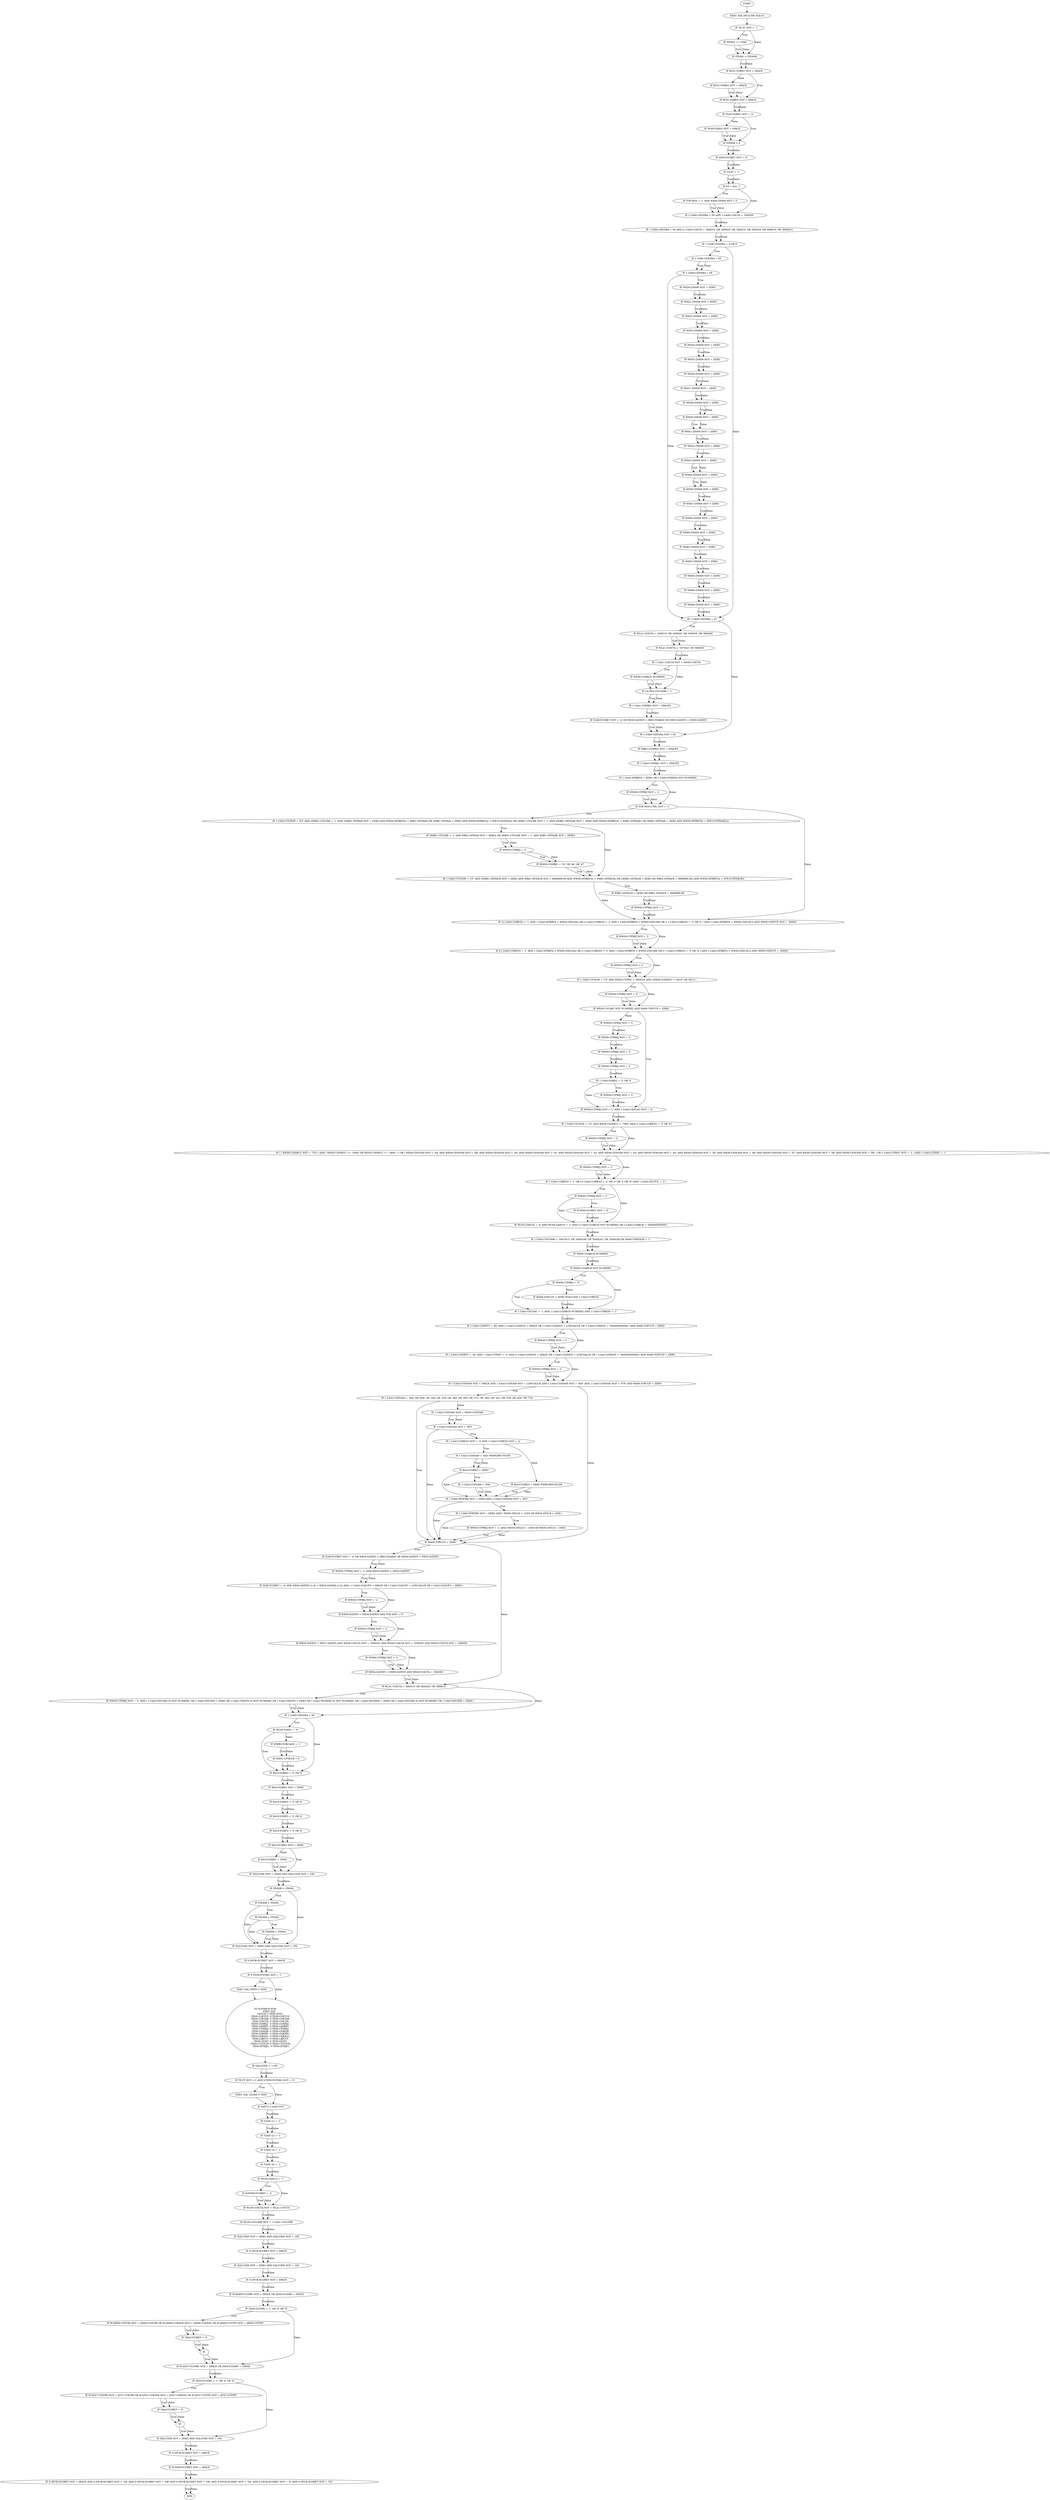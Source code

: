 digraph "control-flow" {
	363 [label=START]
	0 [label="EXEC SQL INCLUDE SQLCA"]
	1 [label="IF TE-FT NOT = '1' "]
	2 [label="IF ITE00L <= 0500 "]
	5 [label="IF ITE00L > ITE00M "]
	7 [label="IF BC01-YGREG NOT = SPACE "]
	9 [label="IF BC01-YGREG NOT = SPACE "]
	13 [label="IF BC01-YGREG NOT = SPACE "]
	16 [label="IF ZL9Z-YGREG NOT = 'A' "]
	18 [label="IF Z93P-YGREG NOT = SPACE "]
	21 [label="IF ITE00R > 0 "]
	24 [label="IF Z004-YCORET NOT = '0' "]
	26 [label="IF UA-FI = '1' "]
	29 [label="IF FT = ALL '1' "]
	30 [label="IF TOP-ANN = '1' AND WA00-ZN009 NOT = 0 "]
	33 [label="IF 1-UA00-CEENRA = 00 AND 1-UA40-COICTA = '500050' "]
	35 [label="IF 1-UA00-CEENRA = 00 AND (1-UA40-COICTA = '400010' OR '400020' OR '500010' OR '500020' OR '600010' OR '600020') "]
	37 [label="IF 1-UA00-CEENRA = 0 OR 9 "]
	38 [label="IF 1-UA00-CEENRA = 00 "]
	90 [label="IF 1-UA00-CEENRA = 01 "]
	41 [label="IF 1-UA00-CEENRA = 09 "]
	91 [label="IF WL41-COICTA = '400010' OR '400020' OR '400050' OR '980260'"]
	108 [label="IF 1-UA00-CEENRA NOT = 03 "]
	42 [label="IF WH20-ZN009 NOT = ZERO "]
	94 [label="IF WL41-COICTA = '057942' OR '988550' "]
	110 [label="IF WB61-COMRJ1 NOT = SPACES "]
	44 [label="IF WH21-ZN009 NOT = ZERO "]
	97 [label="IF 1-UA41-COICTA NOT = WE00-COICTA "]
	112 [label="IF 1-UA43-COMRJ1 NOT = SPACES "]
	46 [label="IF WH22-ZN009 NOT = ZERO "]
	98 [label="IF WE00-COARCD NUMERIC "]
	101 [label="IF UA-PE2-COCOMR = '1' "]
	114 [label="IF 1-UA43-MTBRT4 = ZERO OR 1-UA43-MTBRT4 NOT NUMERIC "]
	48 [label="IF WH33-ZN009 NOT = ZERO "]
	103 [label="IF 1-UA41-COMRJ1 NOT = SPACES "]
	115 [label="IF WW00-CTPREJ NOT = 'L' "]
	118 [label="IF TOP-NON-CTRL NOT = '1' "]
	50 [label="IF WH34-ZN009 NOT = ZERO "]
	105 [label="IF ZL66-YCORET NOT = 'A' OR WE03-DATEFI > 9B02-YDABAT OR WE03-DATEFI < WE00-DATEFI "]
	119 [label="IF 1-UA43-CTCDOP = 'DT' AND ((WB61-CTSURE = '1' AND ((WB61-MTFAAI NOT = ZERO AND WW00-MTBRT42 > WB61-MTFAAI) OR (WB61-MTFAAI = ZERO AND WW00-MTBRT42 > WW10-MTFAAI))) OR (WB61-CTSURE NOT = '1' AND ((WB61-MTFAAE NOT = ZERO AND WW00-MTBRT42 > WB61-MTFAAE) OR (WB61-MTFAAE = ZERO AND WW00-MTBRT42 > WW10-MTFAAE)))) "]
	136 [label="IF ((1-UA43-CORESO = '1' AND 1-UA43-MTBRT4 < WW00-ZN016A) OR (1-UA43-CORESO = '2' AND 1-UA43-MTBRT4 < WW00-ZN016B) OR (( 1-UA43-CORESO = '3' OR '4' ) AND 1-UA43-MTBRT4 < WW00-ZN016C)) AND WE00-COETCF NOT = '30004' "]
	52 [label="IF WH35-ZN009 NOT = ZERO "]
	120 [label="IF (WB61-CTSURE = '1' AND WB61-MTFAAI NOT = ZERO) OR (WB61-CTSURE NOT = '1' AND WB61-MTFAAE NOT = ZERO) "]
	128 [label="IF 1-UA43-CTCDOP = 'CT' AND ((WB61-MTFACR NOT = ZERO AND WB61-MTFACR NOT = 9999999.99 AND WW00-MTBRT42 > WB61-MTFACR) OR ((WB61-MTFACR = ZERO OR WB61-MTFACR = 9999999.99) AND WW00-MTBRT42 > WW10-MTFACR)) "]
	137 [label="IF WW00-CTPREJ NOT = 'L' "]
	140 [label="IF ((1-UA43-CORESO = '1' AND 1-UA43-MTBRT4 < WW05-ZN016A) OR (1-UA43-CORESO = '2' AND 1-UA43-MTBRT4 < WW05-ZN016B) OR (( 1-UA43-CORESO = '3' OR '4' ) AND 1-UA43-MTBRT4 < WW05-ZN016C)) AND WE00-COETCF = '30004' "]
	54 [label="IF WH36-ZN009 NOT = ZERO "]
	123 [label="IF WW00-CTPREJ = 'L' "]
	129 [label="IF WB61-MTFACR = ZERO OR WB61-MTFACR = 9999999.99 "]
	141 [label="IF WW00-CTPREJ NOT = 'L' "]
	144 [label="IF 1-UA43-CTCDOP = 'CT' AND WE00-CTOPI2 = '000014' AND (WE00-CODMCC = '6010' OR '6011') "]
	56 [label="IF WH37-ZN009 NOT = ZERO "]
	125 [label="IF WW00-COMRJ1 = '33' OR '46' OR '47' "]
	132 [label="IF WW00-CTPREJ NOT = 'L' "]
	145 [label="IF WW00-CTPREJ NOT = 'L' "]
	148 [label="IF WE00-COCART NOT NUMERIC AND WA00-TOPCUP = ZERO "]
	58 [label="IF WH38-ZN009 NOT = ZERO "]
	150 [label="IF WW00-CTPREJ NOT = 'L' "]
	163 [label="IF WW00-CTPREJ NOT = 'L' AND 1-UA43-CEPLAG NOT = 'A' "]
	60 [label="IF WH40-ZN009 NOT = ZERO "]
	152 [label="IF WW00-CTPREJ NOT = 'L' "]
	165 [label="IF 1-UA43-CTCDOP = 'CT' AND WE00-CODMCC = '7995' AND (1-UA43-CORESO = '3' OR '4') "]
	62 [label="IF WH41-ZN009 NOT = ZERO "]
	154 [label="IF WW00-CTPREJ NOT = 'L' "]
	166 [label="IF WW00-CTPREJ NOT = 'L' "]
	169 [label="IF ( ( WE00-CODMCC NOT = '7011' AND ( WE00-CODMCC <= '3499' OR WE00-CODMCC >= '3800' ) ) OR ( WE00-CENOSH NOT = 'XA' AND WE00-CENOSH NOT = 'XB' AND WE00-CENOSH NOT = 'X0' AND WE00-CENOSH NOT = 'X1' AND WE00-CENOSH NOT = 'X2' AND WE00-CENOSH NOT = 'X3' AND WE00-CENOSH NOT = 'X4' AND WE00-CENOSH NOT = 'X5' AND WE00-CENOSH NOT = 'X6' AND WE00-CENOSH NOT = 'X7' AND WE00-CENOSH NOT = 'X8' AND WE00-CENOSH NOT = 'X9' ) OR 1-UA43-CTFATC NOT = '1' ) AND 1-UA43-CTFATC = '1' "]
	64 [label="IF WH42-ZN009 NOT = ZERO "]
	156 [label="IF WW00-CTPREJ NOT = 'L' "]
	170 [label="IF WW00-CTPREJ NOT = 'L' "]
	173 [label="IF 1-UA43-CORESO = '1' OR ((1-UA43-CORESO = '2' OR '3' OR '4' OR '9') AND 1-UA43-CECTCL = '1') "]
	66 [label="IF WH43-ZN009 NOT = ZERO "]
	158 [label="IF 1-UA43-YGREG = '2' OR '5' "]
	174 [label="IF WW00-CTPREJ NOT = 'L' "]
	179 [label="IF WC00-ZA001E = '0' AND WC00-ZA001F = '1' AND (1-UA43-COARCH NOT NUMERIC OR 1-UA43-COARCH = '000000000000') "]
	68 [label="IF WH44-ZN009 NOT = ZERO "]
	159 [label="IF WW00-CTPREJ NOT = 'L' "]
	175 [label="IF W-WI00-YCORET NOT = '0' "]
	182 [label="IF 1-UA43-COCOMR = '5007815' OR '5009166' OR '5009242' OR '5009246'OR WA00-TOPEXGK = '1' "]
	70 [label="IF WH46-ZN009 NOT = ZERO "]
	184 [label="IF WE00-COARCH NUMERIC "]
	72 [label="IF WH47-ZN009 NOT = ZERO "]
	186 [label="IF WE00-COARCH NOT NUMERIC "]
	74 [label="IF WH48-ZN009 NOT = ZERO "]
	187 [label="IF WW00-CTPREJ = 'S' "]
	194 [label="IF 1-UA43-CECAAC = '1' AND 1-UA43-COARCH NUMERIC AND 1-UA43-CORESO = '1' "]
	76 [label="IF WH60-ZN009 NOT = ZERO "]
	189 [label="IF WA00-TOPCUP = ZERO EVALUATE 1-UA43-CORESO "]
	196 [label="IF 1-UA43-COERTT = '80' AND (1-UA43-CONDOT = SPACE OR 1-UA43-CONDOT = LOW-VALUE OR 1-UA43-CONDOT = '000000000000') AND WA00-TOPCUP = ZERO "]
	78 [label="IF WH62-ZN009 NOT = ZERO "]
	197 [label="IF WW00-CTPREJ NOT = 'L' "]
	200 [label="IF 1-UA43-COERTT = '24' AND 1-UA43-CTFATC = '2' AND (1-UA43-CONDOT = SPACE OR 1-UA43-CONDOT = LOW-VALUE OR 1-UA43-CONDOT = '000000000000') AND WA00-TOPCUP = ZERO "]
	80 [label="IF WH63-ZN009 NOT = ZERO "]
	201 [label="IF WW00-CTPREJ NOT = 'L' "]
	204 [label="IF 1-UA43-CODVAM NOT = SPACE AND 1-UA43-CODVAM NOT = LOW-VALUE AND 1-UA43-CODVAM NOT = '000' AND 1-UA43-CODVAM NOT = '978' AND WA00-TOPCUP = ZERO "]
	82 [label="IF WH65-ZN009 NOT = ZERO "]
	205 [label="IF 1-UA43-CODVAM = '040' OR '056' OR '246' OR '250' OR '280' OR '300' OR '372' OR '380' OR '442' OR '528' OR '620' OR '724' "]
	233 [label="IF WA00-TOPCUP = ZERO "]
	84 [label="IF WH66-ZN009 NOT = ZERO "]
	207 [label="IF 1-UA43-CODVAM NOT = WE00-CODVAM "]
	234 [label="IF ZL66-YCORET NOT = 'A' OR WE04-DATEFI > 9B02-YDABAT OR WE04-DATEFI > WE03-DATEFI "]
	253 [label="IF WL41-COICTA = '600010' OR '600020' OR '988810' "]
	86 [label="IF WH68-ZN009 NOT = ZERO "]
	209 [label="IF 1-UA43-CODVAM NOT = '953' "]
	236 [label="IF WW00-CTPREJ NOT = 'L' AND WE04-DATEFI > WE02-DATEFI "]
	254 [label="IF WW00-CTPREJ NOT = 'L' AND ( 1-UA43-MTCIND IS NOT NUMERIC OR 1-UA43-MTCIND = ZERO OR 1-UA43-TXINTD IS NOT NUMERIC OR 1-UA43-TXINTD = ZERO OR 1-UA43-TXCHMD IS NOT NUMERIC OR 1-UA43-TXCHMD = ZERO OR 1-UA43-MTCINE IS NOT NUMERIC OR 1-UA43-MTCINE = ZERO ) "]
	257 [label="IF 1-UA00-CEENRA = 08 "]
	210 [label="IF 1-UA43-CORESO NOT = '3' AND 1-UA43-CORESO NOT = '4' "]
	238 [label="IF ZL66-YCORET = 'A' AND WE04-DATEFI (1:6) > WE00-ZA008A (1:6) AND ( 1-UA43-COAUPO = SPACE OR 1-UA43-COAUPO = LOW-VALUE OR 1-UA43-COAUPO = ZERO ) "]
	258 [label="IF WC00-ZA001 = 'N' "]
	266 [label="IF RA10-YGREG = '5' OR '6' "]
	211 [label="IF 1-UA43-CODVAM = '840' PERFORM F91RC "]
	221 [label="IF RA10-YGREG = ZERO PERFORM F91DE "]
	239 [label="IF WW00-CTPREJ NOT = 'L' "]
	242 [label="IF WE04-DATEFI < WE00-DATEFI AND TOP-ANN = '0' "]
	260 [label="IF WWRV-FORCAGE = '1' "]
	268 [label="IF RA10-YGREG NOT = ZERO "]
	214 [label="IF RA10-YGREG = ZERO "]
	224 [label="IF 1-UA00-MTBTR6 NOT = ZERO AND 1-UA43-CODVAM NOT = '953' "]
	243 [label="IF WW00-CTPREJ NOT = 'L' "]
	246 [label="IF WE04-DATEFI < WE01-DATEFI AND WE00-COICTA NOT = '500020' AND WE00-COICTA NOT = '500030' AND WE00-COICTA NOT = '500050' "]
	262 [label="IF WD01-CPTEUR = 0 "]
	270 [label="IF RA10-YGREG = '5' OR '6' "]
	215 [label="IF 1-UA43-CODVAM = '840' "]
	225 [label="IF 1-UA00-MTBTR6 NOT = ZERO AND ( WE00-ZNS18 < -1000 OR WE00-ZNS18 > 1000 ) "]
	247 [label="IF WW00-CTPREJ NOT = 'L' "]
	250 [label="IF WE04-DATEFI < WE05-DATEFI AND WE00-COICTA = '500050' "]
	272 [label="IF RA10-YGREG = '5' OR '6' "]
	226 [label="IF WW00-CTPREJ NOT = 'L' AND (WE00-ZNS18 < -1000 OR WE00-ZNS18 > 1000) "]
	274 [label="IF RA10-YGREG = '5' OR '6' "]
	276 [label="IF RA10-YGREG NOT = ZERO "]
	278 [label="IF RA10-YGREG = ZERO "]
	282 [label="IF SQLCODE NOT = ZERO AND SQLCODE NOT = 100 "]
	284 [label="IF ITE00R > ITE00L "]
	285 [label="IF ITE00R > ITE00L "]
	292 [label="IF SQLCODE NOT = ZERO AND SQLCODE NOT = 100 "]
	286 [label="IF ITE00R > ITE00L "]
	294 [label="IF S-SPCB-XCORET NOT = SPACE "]
	287 [label="IF ITE00R > ITE00L "]
	296 [label="IF 9-TE00-YCFDB2 NOT = '1' "]
	297 [label="EXEC SQL OPEN C-TE00"]
	299 [label="TO W-9T99-YCFON
           EXEC SQL
             FETCH C-TE00 INTO
               :TE00-COETCF :V-TE00-COETCF ,
               :TE00-COETAB :V-TE00-COETAB ,
               :TE00-COICTA :V-TE00-COICTA ,
               :TE00-COMRJ1 :V-TE00-COMRJ1 ,
               :TE00-LIMRPC :V-TE00-LIMRPC ,
               :TE00-CTPREJ :V-TE00-CTPREJ ,
               :TE00-CEREJR :V-TE00-CEREJR ,
               :TE00-CORNIV :V-TE00-CORNIV ,
               :TE00-CEBAO1 :V-TE00-CEBAO1 ,
               :TE00-LIBCCT :V-TE00-LIBCCT ,
               :TE00-CEDIT :V-TE00-CEDIT ,
               :TE00-CTCOCM :V-TE00-CTCOCM ,
               :TE00-QTNJE1 :V-TE00-QTNJE1"]
	300 [label="IF SQLCODE = +100 "]
	302 [label="IF TE-FT NOT = 0 AND 9-TE00-YCFDB2 NOT = '0' "]
	303 [label="EXEC SQL CLOSE C-TE00"]
	305 [label="IF DAT73 < DAT-CTYT "]
	308 [label="IF T-DAT (1) = '1' "]
	310 [label="IF T-DAT (2) = '1' "]
	312 [label="IF T-DAT (3) = '1' "]
	314 [label="IF T-DAT (4) = '1' "]
	316 [label="IF WL00-ZA001A = '1' "]
	317 [label="IF W-WP00-YCORET = 'A' "]
	321 [label="IF WL00-COICTA NOT = WL41-COICTA "]
	323 [label="IF WL00-COCOMR NOT = 1-UA41-COCOMR "]
	325 [label="IF SQLCODE NOT = ZERO AND SQLCODE NOT = 100 "]
	327 [label="IF S-SPCB-XCORET NOT = SPACE "]
	329 [label="IF SQLCODE NOT = ZERO AND SQLCODE NOT = 100 "]
	331 [label="IF S-SPCB-XCORET NOT = SPACE "]
	333 [label="IF W-QM00-YCOSRV NOT = SPACE OR Z004-YCOSRV = SPACE "]
	335 [label="IF Z004-YCOSRV = '1' OR 'A' OR 'D' "]
	336 [label="IF W-QM00-COETBI NOT = QM00-COETBI OR W-QM00-COEXSE NOT = QM00-COEXSE OR W-QM00-COTYPI NOT = QM00-COTYPI "]
	344 [label="IF W-QT47-YCOSRV NOT = SPACE OR Z004-YCOSRV = SPACE "]
	338 [label="IF Z004-YCORET = '0' "]
	346 [label="IF Z004-YCOSRV = '1' OR 'A' OR 'D' "]
	341 [label="IF "]
	347 [label="IF W-QT47-COETBI NOT = QT47-COETBI OR W-QT47-COEXSE NOT = QT47-COEXSE OR W-QT47-COTYPI NOT = QT47-COTYPI "]
	355 [label="IF SQLCODE NOT = ZERO AND SQLCODE NOT = 100 "]
	349 [label="IF Z004-YCORET = '0' "]
	357 [label="IF S-SPCB-XCORET NOT = SPACE "]
	352 [label="IF "]
	359 [label="IF W-DD00-YCORET NOT = SPACE "]
	361 [label="IF S-SPCB-XCORET NOT = SPACE AND S-SPCB-XCORET NOT = 'GE' AND S-SPCB-XCORET NOT = 'GB' AND S-SPCB-XCORET NOT = 'GK' AND S-SPCB-XCORET NOT = 'GA' AND S-SPCB-XCORET NOT = 'II' AND S-SPCB-XCORET NOT = 'GG' "]
	557 [label=END]
	363 -> 0
	0 -> 1
	1 -> 2 [label=True]
	1 -> 5 [label=False]
	2 -> 5 [label=True]
	2 -> 5 [label=False]
	5 -> 7 [label=True]
	5 -> 7 [label=False]
	7 -> 13 [label=True]
	7 -> 9 [label=False]
	9 -> 13 [label=True]
	9 -> 13 [label=False]
	13 -> 16 [label=True]
	13 -> 16 [label=False]
	16 -> 21 [label=True]
	16 -> 18 [label=False]
	18 -> 21 [label=True]
	18 -> 21 [label=False]
	21 -> 24 [label=True]
	21 -> 24 [label=False]
	24 -> 26 [label=True]
	24 -> 26 [label=False]
	26 -> 29 [label=True]
	26 -> 29 [label=False]
	29 -> 30 [label=True]
	29 -> 33 [label=False]
	30 -> 33 [label=True]
	30 -> 33 [label=False]
	33 -> 35 [label=True]
	33 -> 35 [label=False]
	35 -> 37 [label=True]
	35 -> 37 [label=False]
	37 -> 38 [label=True]
	37 -> 90 [label=False]
	38 -> 41 [label=True]
	38 -> 41 [label=False]
	90 -> 91 [label=True]
	90 -> 108 [label=False]
	41 -> 42 [label=True]
	41 -> 90 [label=False]
	91 -> 94 [label=True]
	91 -> 94 [label=False]
	108 -> 110 [label=True]
	108 -> 110 [label=False]
	42 -> 44 [label=True]
	42 -> 44 [label=False]
	94 -> 97 [label=True]
	94 -> 97 [label=False]
	110 -> 112 [label=True]
	110 -> 112 [label=False]
	44 -> 46 [label=True]
	44 -> 46 [label=False]
	97 -> 98 [label=True]
	97 -> 101 [label=False]
	112 -> 114 [label=True]
	112 -> 114 [label=False]
	46 -> 48 [label=True]
	46 -> 48 [label=False]
	98 -> 101 [label=True]
	98 -> 101 [label=False]
	101 -> 103 [label=True]
	101 -> 103 [label=False]
	114 -> 115 [label=True]
	114 -> 118 [label=False]
	48 -> 50 [label=True]
	48 -> 50 [label=False]
	103 -> 105 [label=True]
	103 -> 105 [label=False]
	115 -> 118 [label=True]
	115 -> 118 [label=False]
	118 -> 119 [label=True]
	118 -> 136 [label=False]
	50 -> 52 [label=True]
	50 -> 52 [label=False]
	105 -> 108 [label=True]
	105 -> 108 [label=False]
	119 -> 120 [label=True]
	119 -> 128 [label=False]
	136 -> 137 [label=True]
	136 -> 140 [label=False]
	52 -> 54 [label=True]
	52 -> 54 [label=False]
	120 -> 123 [label=True]
	120 -> 123 [label=False]
	128 -> 129 [label=True]
	128 -> 136 [label=False]
	137 -> 140 [label=True]
	137 -> 140 [label=False]
	140 -> 141 [label=True]
	140 -> 144 [label=False]
	54 -> 56 [label=True]
	54 -> 56 [label=False]
	123 -> 125 [label=True]
	123 -> 125 [label=False]
	129 -> 132 [label=True]
	129 -> 132 [label=False]
	141 -> 144 [label=True]
	141 -> 144 [label=False]
	144 -> 145 [label=True]
	144 -> 148 [label=False]
	56 -> 58 [label=True]
	56 -> 58 [label=False]
	125 -> 128 [label=True]
	125 -> 128 [label=False]
	132 -> 136 [label=True]
	132 -> 136 [label=False]
	145 -> 148 [label=True]
	145 -> 148 [label=False]
	148 -> 163 [label=True]
	148 -> 150 [label=False]
	58 -> 60 [label=True]
	58 -> 60 [label=False]
	150 -> 152 [label=True]
	150 -> 152 [label=False]
	163 -> 165 [label=True]
	163 -> 165 [label=False]
	60 -> 62 [label=True]
	60 -> 62 [label=False]
	152 -> 154 [label=True]
	152 -> 154 [label=False]
	165 -> 166 [label=True]
	165 -> 169 [label=False]
	62 -> 64 [label=True]
	62 -> 64 [label=False]
	154 -> 156 [label=True]
	154 -> 156 [label=False]
	166 -> 169 [label=True]
	166 -> 169 [label=False]
	169 -> 170 [label=True]
	169 -> 173 [label=False]
	64 -> 66 [label=True]
	64 -> 66 [label=False]
	156 -> 158 [label=True]
	156 -> 158 [label=False]
	170 -> 173 [label=True]
	170 -> 173 [label=False]
	173 -> 174 [label=True]
	173 -> 179 [label=False]
	66 -> 68 [label=True]
	66 -> 68 [label=False]
	158 -> 159 [label=True]
	158 -> 163 [label=False]
	174 -> 175 [label=True]
	174 -> 179 [label=False]
	179 -> 182 [label=True]
	179 -> 182 [label=False]
	68 -> 70 [label=True]
	68 -> 70 [label=False]
	159 -> 163 [label=True]
	159 -> 163 [label=False]
	175 -> 179 [label=True]
	175 -> 179 [label=False]
	182 -> 184 [label=True]
	182 -> 184 [label=False]
	70 -> 72 [label=True]
	70 -> 72 [label=False]
	184 -> 186 [label=True]
	184 -> 186 [label=False]
	72 -> 74 [label=True]
	72 -> 74 [label=False]
	186 -> 187 [label=True]
	186 -> 194 [label=False]
	74 -> 76 [label=True]
	74 -> 76 [label=False]
	187 -> 194 [label=True]
	187 -> 189 [label=False]
	194 -> 196 [label=True]
	194 -> 196 [label=False]
	76 -> 78 [label=True]
	76 -> 78 [label=False]
	189 -> 194 [label=True]
	189 -> 194 [label=False]
	196 -> 197 [label=True]
	196 -> 200 [label=False]
	78 -> 80 [label=True]
	78 -> 80 [label=False]
	197 -> 200 [label=True]
	197 -> 200 [label=False]
	200 -> 201 [label=True]
	200 -> 204 [label=False]
	80 -> 82 [label=True]
	80 -> 82 [label=False]
	201 -> 204 [label=True]
	201 -> 204 [label=False]
	204 -> 205 [label=True]
	204 -> 233 [label=False]
	82 -> 84 [label=True]
	82 -> 84 [label=False]
	205 -> 233 [label=True]
	205 -> 207 [label=False]
	233 -> 234 [label=True]
	233 -> 253 [label=False]
	84 -> 86 [label=True]
	84 -> 86 [label=False]
	207 -> 209 [label=True]
	207 -> 209 [label=False]
	234 -> 236 [label=True]
	234 -> 236 [label=False]
	253 -> 254 [label=True]
	253 -> 257 [label=False]
	86 -> 90 [label=True]
	86 -> 90 [label=False]
	209 -> 210 [label=True]
	209 -> 233 [label=False]
	236 -> 238 [label=True]
	236 -> 238 [label=False]
	254 -> 257 [label=True]
	254 -> 257 [label=False]
	257 -> 258 [label=True]
	257 -> 266 [label=False]
	210 -> 211 [label=True]
	210 -> 221 [label=False]
	238 -> 239 [label=True]
	238 -> 242 [label=False]
	258 -> 266 [label=True]
	258 -> 260 [label=False]
	266 -> 268 [label=True]
	266 -> 268 [label=False]
	211 -> 214 [label=True]
	211 -> 214 [label=False]
	221 -> 224 [label=True]
	221 -> 224 [label=False]
	239 -> 242 [label=True]
	239 -> 242 [label=False]
	242 -> 243 [label=True]
	242 -> 246 [label=False]
	260 -> 262 [label=True]
	260 -> 262 [label=False]
	268 -> 270 [label=True]
	268 -> 270 [label=False]
	214 -> 215 [label=True]
	214 -> 224 [label=False]
	224 -> 225 [label=True]
	224 -> 233 [label=False]
	243 -> 246 [label=True]
	243 -> 246 [label=False]
	246 -> 247 [label=True]
	246 -> 250 [label=False]
	262 -> 266 [label=True]
	262 -> 266 [label=False]
	270 -> 272 [label=True]
	270 -> 272 [label=False]
	215 -> 224 [label=True]
	215 -> 224 [label=False]
	225 -> 226 [label=True]
	225 -> 233 [label=False]
	247 -> 250 [label=True]
	247 -> 250 [label=False]
	250 -> 253 [label=True]
	250 -> 253 [label=False]
	272 -> 274 [label=True]
	272 -> 274 [label=False]
	226 -> 233 [label=True]
	226 -> 233 [label=False]
	274 -> 276 [label=True]
	274 -> 276 [label=False]
	276 -> 282 [label=True]
	276 -> 278 [label=False]
	278 -> 282 [label=True]
	278 -> 282 [label=False]
	282 -> 284 [label=True]
	282 -> 284 [label=False]
	284 -> 285 [label=True]
	284 -> 292 [label=False]
	285 -> 286 [label=True]
	285 -> 292 [label=False]
	292 -> 294 [label=True]
	292 -> 294 [label=False]
	286 -> 287 [label=True]
	286 -> 292 [label=False]
	294 -> 296 [label=True]
	294 -> 296 [label=False]
	287 -> 292 [label=True]
	287 -> 292 [label=False]
	296 -> 297 [label=True]
	296 -> 299 [label=False]
	297 -> 299
	299 -> 300
	300 -> 302 [label=True]
	300 -> 302 [label=False]
	302 -> 303 [label=True]
	302 -> 305 [label=False]
	303 -> 305
	305 -> 308 [label=True]
	305 -> 308 [label=False]
	308 -> 310 [label=True]
	308 -> 310 [label=False]
	310 -> 312 [label=True]
	310 -> 312 [label=False]
	312 -> 314 [label=True]
	312 -> 314 [label=False]
	314 -> 316 [label=True]
	314 -> 316 [label=False]
	316 -> 317 [label=True]
	316 -> 321 [label=False]
	317 -> 321 [label=True]
	317 -> 321 [label=False]
	321 -> 323 [label=True]
	321 -> 323 [label=False]
	323 -> 325 [label=True]
	323 -> 325 [label=False]
	325 -> 327 [label=True]
	325 -> 327 [label=False]
	327 -> 329 [label=True]
	327 -> 329 [label=False]
	329 -> 331 [label=True]
	329 -> 331 [label=False]
	331 -> 333 [label=True]
	331 -> 333 [label=False]
	333 -> 335 [label=True]
	333 -> 335 [label=False]
	335 -> 336 [label=True]
	335 -> 344 [label=False]
	336 -> 338 [label=True]
	336 -> 338 [label=False]
	344 -> 346 [label=True]
	344 -> 346 [label=False]
	338 -> 341 [label=True]
	338 -> 341 [label=False]
	346 -> 347 [label=True]
	346 -> 355 [label=False]
	341 -> 344 [label=True]
	341 -> 344 [label=False]
	347 -> 349 [label=True]
	347 -> 349 [label=False]
	355 -> 357 [label=True]
	355 -> 357 [label=False]
	349 -> 352 [label=True]
	349 -> 352 [label=False]
	357 -> 359 [label=True]
	357 -> 359 [label=False]
	352 -> 355 [label=True]
	352 -> 355 [label=False]
	359 -> 361 [label=True]
	359 -> 361 [label=False]
	361 -> 557 [label=True]
	361 -> 557 [label=False]
}

